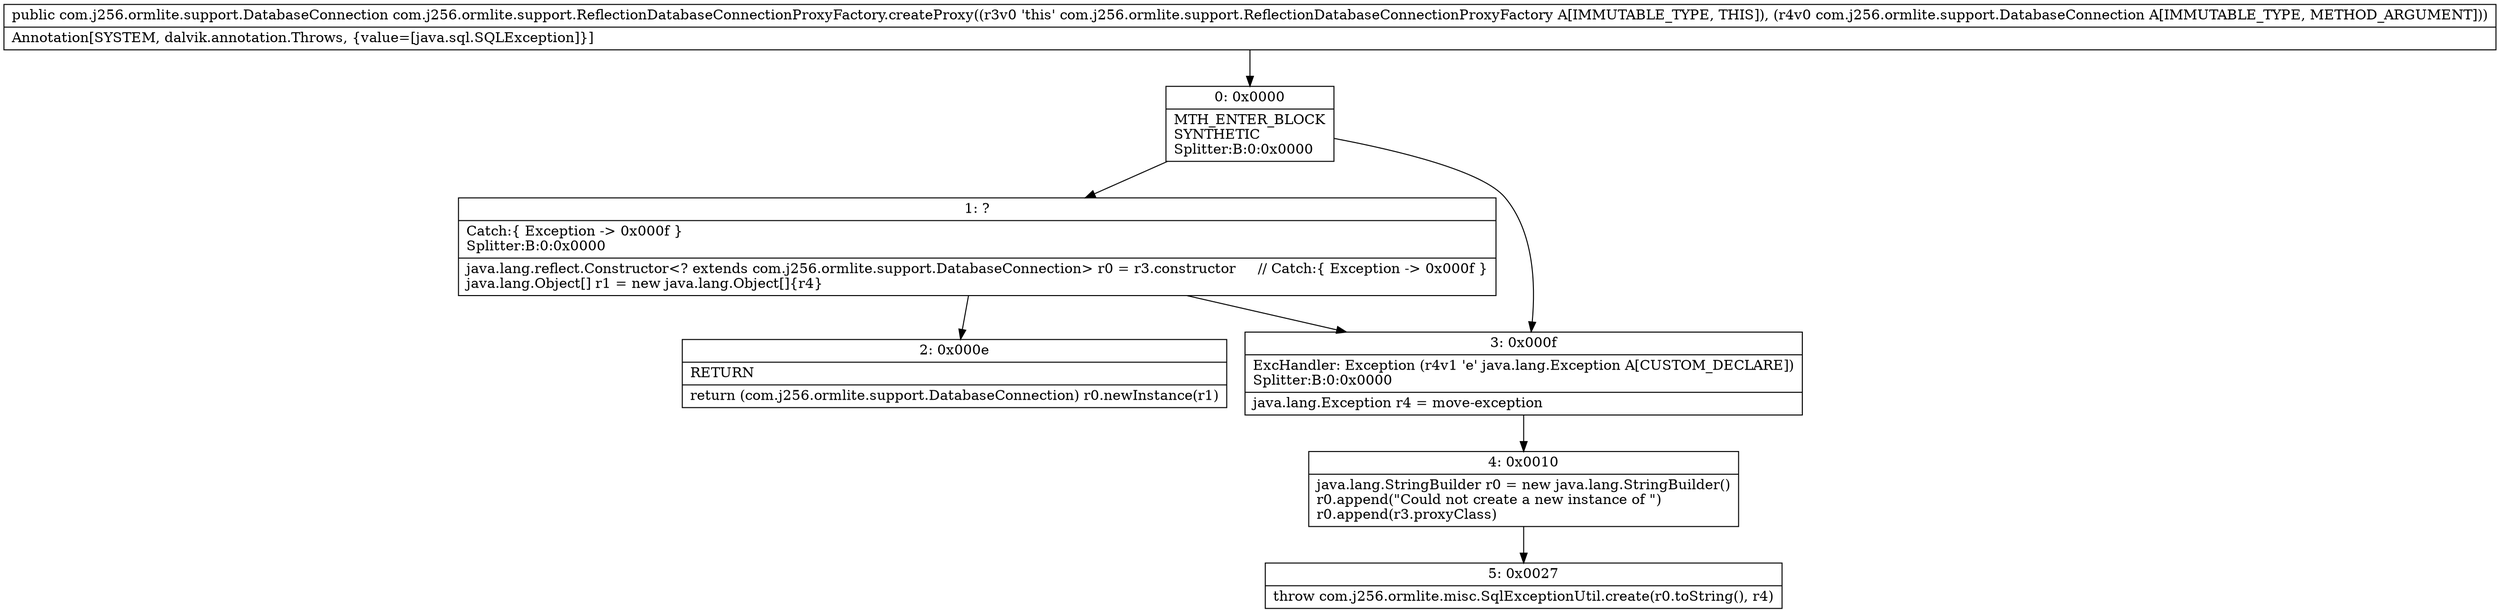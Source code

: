 digraph "CFG forcom.j256.ormlite.support.ReflectionDatabaseConnectionProxyFactory.createProxy(Lcom\/j256\/ormlite\/support\/DatabaseConnection;)Lcom\/j256\/ormlite\/support\/DatabaseConnection;" {
Node_0 [shape=record,label="{0\:\ 0x0000|MTH_ENTER_BLOCK\lSYNTHETIC\lSplitter:B:0:0x0000\l}"];
Node_1 [shape=record,label="{1\:\ ?|Catch:\{ Exception \-\> 0x000f \}\lSplitter:B:0:0x0000\l|java.lang.reflect.Constructor\<? extends com.j256.ormlite.support.DatabaseConnection\> r0 = r3.constructor     \/\/ Catch:\{ Exception \-\> 0x000f \}\ljava.lang.Object[] r1 = new java.lang.Object[]\{r4\}\l}"];
Node_2 [shape=record,label="{2\:\ 0x000e|RETURN\l|return (com.j256.ormlite.support.DatabaseConnection) r0.newInstance(r1)\l}"];
Node_3 [shape=record,label="{3\:\ 0x000f|ExcHandler: Exception (r4v1 'e' java.lang.Exception A[CUSTOM_DECLARE])\lSplitter:B:0:0x0000\l|java.lang.Exception r4 = move\-exception\l}"];
Node_4 [shape=record,label="{4\:\ 0x0010|java.lang.StringBuilder r0 = new java.lang.StringBuilder()\lr0.append(\"Could not create a new instance of \")\lr0.append(r3.proxyClass)\l}"];
Node_5 [shape=record,label="{5\:\ 0x0027|throw com.j256.ormlite.misc.SqlExceptionUtil.create(r0.toString(), r4)\l}"];
MethodNode[shape=record,label="{public com.j256.ormlite.support.DatabaseConnection com.j256.ormlite.support.ReflectionDatabaseConnectionProxyFactory.createProxy((r3v0 'this' com.j256.ormlite.support.ReflectionDatabaseConnectionProxyFactory A[IMMUTABLE_TYPE, THIS]), (r4v0 com.j256.ormlite.support.DatabaseConnection A[IMMUTABLE_TYPE, METHOD_ARGUMENT]))  | Annotation[SYSTEM, dalvik.annotation.Throws, \{value=[java.sql.SQLException]\}]\l}"];
MethodNode -> Node_0;
Node_0 -> Node_1;
Node_0 -> Node_3;
Node_1 -> Node_2;
Node_1 -> Node_3;
Node_3 -> Node_4;
Node_4 -> Node_5;
}

